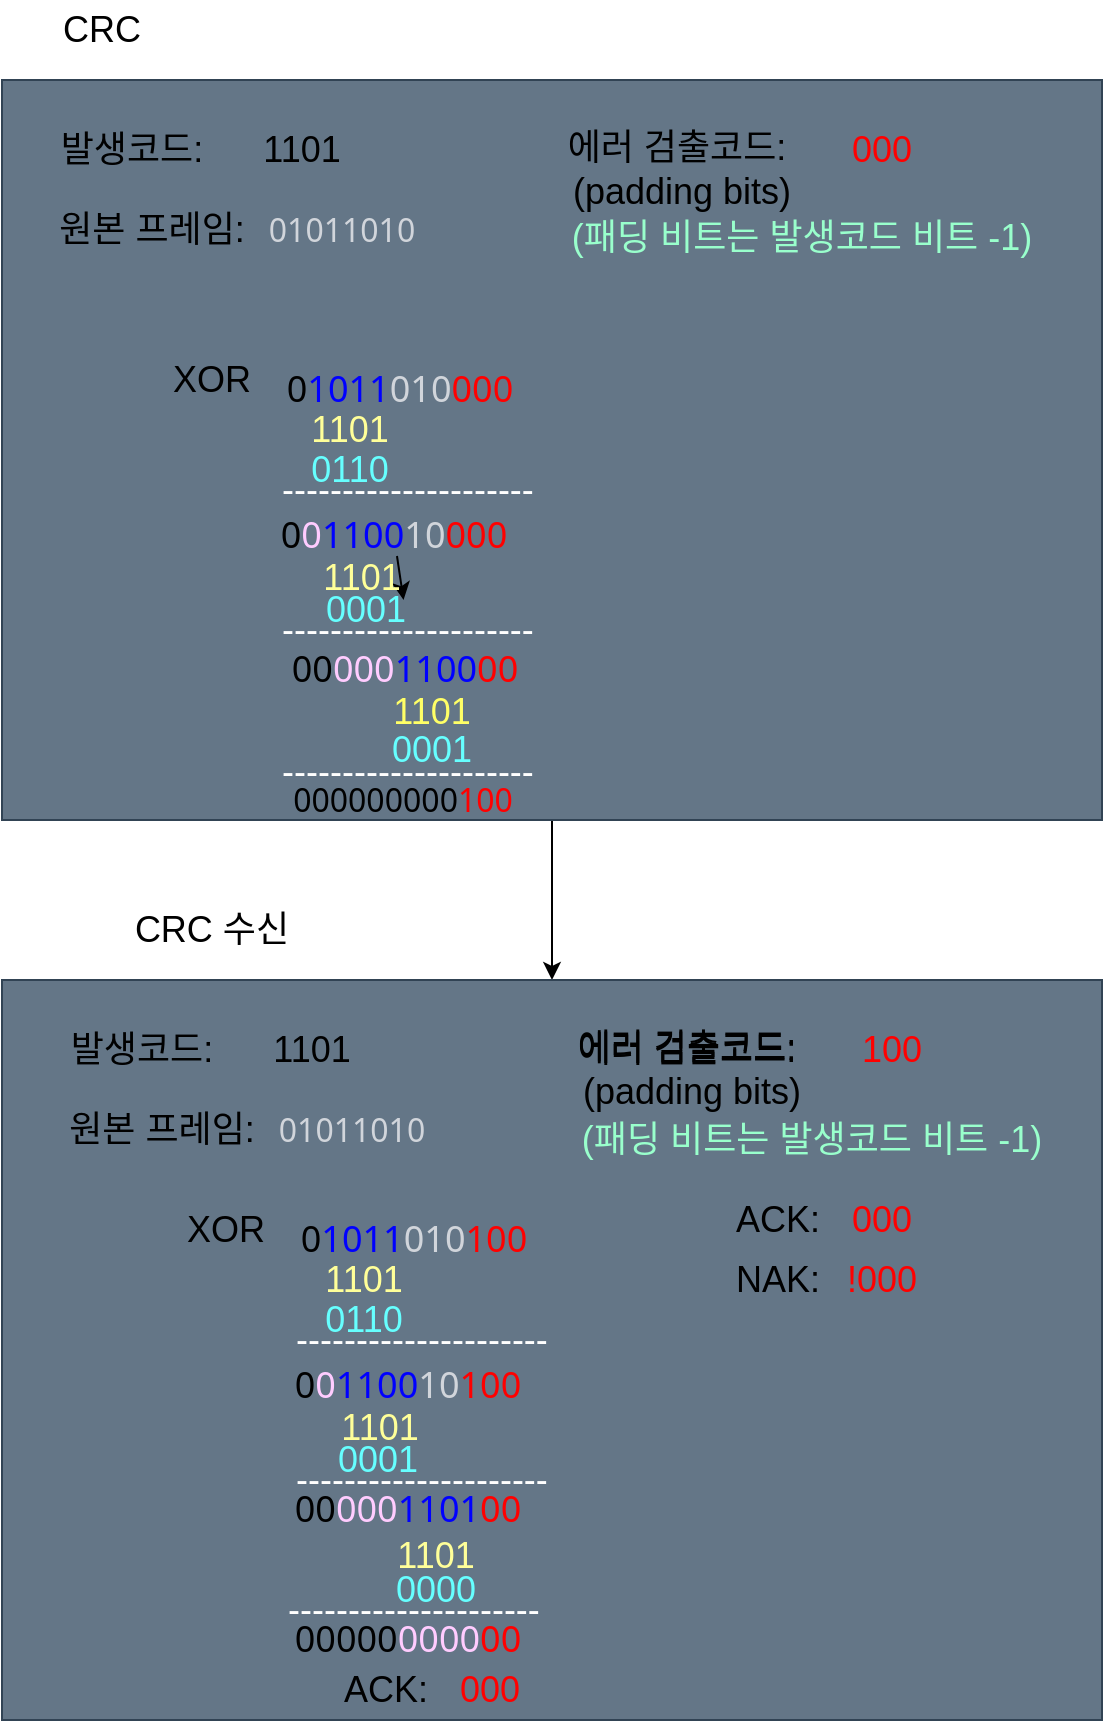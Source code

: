 <mxfile>
    <diagram id="ZShBzIC5MjgdAZfmaBon" name="페이지-1">
        <mxGraphModel dx="1155" dy="619" grid="1" gridSize="10" guides="1" tooltips="1" connect="1" arrows="1" fold="1" page="1" pageScale="1" pageWidth="827" pageHeight="1169" math="0" shadow="0">
            <root>
                <mxCell id="0"/>
                <mxCell id="1" parent="0"/>
                <mxCell id="3" value="&lt;font style=&quot;font-size: 18px;&quot;&gt;CRC&lt;/font&gt;" style="text;html=1;strokeColor=none;fillColor=none;align=center;verticalAlign=middle;whiteSpace=wrap;rounded=0;" vertex="1" parent="1">
                    <mxGeometry x="130" y="40" width="60" height="30" as="geometry"/>
                </mxCell>
                <mxCell id="35" style="edgeStyle=none;html=1;fontSize=18;fontColor=#000000;entryX=0.5;entryY=0;entryDx=0;entryDy=0;" edge="1" parent="1" source="4" target="36">
                    <mxGeometry relative="1" as="geometry">
                        <mxPoint x="385" y="550" as="targetPoint"/>
                    </mxGeometry>
                </mxCell>
                <mxCell id="4" value="" style="rounded=0;whiteSpace=wrap;html=1;fillColor=#647687;strokeColor=#314354;fontColor=#ffffff;" vertex="1" parent="1">
                    <mxGeometry x="110" y="80" width="550" height="370" as="geometry"/>
                </mxCell>
                <mxCell id="5" value="&lt;font style=&quot;font-size: 18px;&quot;&gt;1101&lt;/font&gt;" style="text;html=1;strokeColor=none;fillColor=none;align=center;verticalAlign=middle;whiteSpace=wrap;rounded=0;" vertex="1" parent="1">
                    <mxGeometry x="230" y="100" width="60" height="30" as="geometry"/>
                </mxCell>
                <mxCell id="6" value="&lt;span style=&quot;font-size: 18px;&quot;&gt;원본 프레임:&lt;/span&gt;" style="text;html=1;strokeColor=none;fillColor=none;align=center;verticalAlign=middle;whiteSpace=wrap;rounded=0;" vertex="1" parent="1">
                    <mxGeometry x="120" y="140" width="130" height="30" as="geometry"/>
                </mxCell>
                <mxCell id="7" value="&lt;span style=&quot;font-size: 18px;&quot;&gt;발생코드:&lt;/span&gt;" style="text;html=1;strokeColor=none;fillColor=none;align=center;verticalAlign=middle;whiteSpace=wrap;rounded=0;" vertex="1" parent="1">
                    <mxGeometry x="110" y="100" width="130" height="30" as="geometry"/>
                </mxCell>
                <mxCell id="10" value="&lt;span style=&quot;color: rgb(209, 213, 219); font-family: Söhne, ui-sans-serif, system-ui, -apple-system, &amp;quot;Segoe UI&amp;quot;, Roboto, Ubuntu, Cantarell, &amp;quot;Noto Sans&amp;quot;, sans-serif, &amp;quot;Helvetica Neue&amp;quot;, Arial, &amp;quot;Apple Color Emoji&amp;quot;, &amp;quot;Segoe UI Emoji&amp;quot;, &amp;quot;Segoe UI Symbol&amp;quot;, &amp;quot;Noto Color Emoji&amp;quot;; font-size: 16px; text-align: start;&quot;&gt;01011010&lt;/span&gt;" style="text;html=1;strokeColor=none;fillColor=none;align=center;verticalAlign=middle;whiteSpace=wrap;rounded=0;" vertex="1" parent="1">
                    <mxGeometry x="250" y="140" width="60" height="30" as="geometry"/>
                </mxCell>
                <mxCell id="11" value="&lt;font style=&quot;font-size: 18px;&quot;&gt;&lt;span style=&quot;font-family: Söhne, ui-sans-serif, system-ui, -apple-system, &amp;quot;Segoe UI&amp;quot;, Roboto, Ubuntu, Cantarell, &amp;quot;Noto Sans&amp;quot;, sans-serif, &amp;quot;Helvetica Neue&amp;quot;, Arial, &amp;quot;Apple Color Emoji&amp;quot;, &amp;quot;Segoe UI Emoji&amp;quot;, &amp;quot;Segoe UI Symbol&amp;quot;, &amp;quot;Noto Color Emoji&amp;quot;; text-align: start;&quot;&gt;&lt;font style=&quot;font-size: 18px;&quot; color=&quot;#000000&quot;&gt;0&lt;/font&gt;&lt;font style=&quot;font-size: 18px;&quot; color=&quot;#0000ff&quot;&gt;1011&lt;/font&gt;&lt;/span&gt;&lt;span style=&quot;color: rgb(209, 213, 219); font-family: Söhne, ui-sans-serif, system-ui, -apple-system, &amp;quot;Segoe UI&amp;quot;, Roboto, Ubuntu, Cantarell, &amp;quot;Noto Sans&amp;quot;, sans-serif, &amp;quot;Helvetica Neue&amp;quot;, Arial, &amp;quot;Apple Color Emoji&amp;quot;, &amp;quot;Segoe UI Emoji&amp;quot;, &amp;quot;Segoe UI Symbol&amp;quot;, &amp;quot;Noto Color Emoji&amp;quot;; text-align: start;&quot;&gt;010&lt;/span&gt;&lt;span style=&quot;font-family: Söhne, ui-sans-serif, system-ui, -apple-system, &amp;quot;Segoe UI&amp;quot;, Roboto, Ubuntu, Cantarell, &amp;quot;Noto Sans&amp;quot;, sans-serif, &amp;quot;Helvetica Neue&amp;quot;, Arial, &amp;quot;Apple Color Emoji&amp;quot;, &amp;quot;Segoe UI Emoji&amp;quot;, &amp;quot;Segoe UI Symbol&amp;quot;, &amp;quot;Noto Color Emoji&amp;quot;; text-align: start;&quot;&gt;&lt;font style=&quot;font-size: 18px;&quot; color=&quot;#ff0000&quot;&gt;000&lt;/font&gt;&lt;/span&gt;&lt;/font&gt;" style="text;html=1;strokeColor=none;fillColor=none;align=center;verticalAlign=middle;whiteSpace=wrap;rounded=0;" vertex="1" parent="1">
                    <mxGeometry x="279" y="225" width="60" height="20" as="geometry"/>
                </mxCell>
                <mxCell id="12" value="&lt;span style=&quot;font-size: 18px;&quot;&gt;에러 검출코드:&amp;nbsp;&lt;br&gt;(padding bits)&lt;br&gt;&lt;/span&gt;" style="text;html=1;strokeColor=none;fillColor=none;align=center;verticalAlign=middle;whiteSpace=wrap;rounded=0;" vertex="1" parent="1">
                    <mxGeometry x="360" y="110" width="180" height="30" as="geometry"/>
                </mxCell>
                <mxCell id="13" value="&lt;font color=&quot;#ff0000&quot; style=&quot;font-size: 18px;&quot;&gt;000&lt;/font&gt;" style="text;html=1;strokeColor=none;fillColor=none;align=center;verticalAlign=middle;whiteSpace=wrap;rounded=0;" vertex="1" parent="1">
                    <mxGeometry x="520" y="100" width="60" height="30" as="geometry"/>
                </mxCell>
                <mxCell id="15" value="&lt;span style=&quot;font-size: 18px;&quot;&gt;XOR&lt;/span&gt;" style="text;html=1;strokeColor=none;fillColor=none;align=center;verticalAlign=middle;whiteSpace=wrap;rounded=0;" vertex="1" parent="1">
                    <mxGeometry x="150" y="215" width="130" height="30" as="geometry"/>
                </mxCell>
                <mxCell id="16" value="&lt;font color=&quot;#ffff99&quot; style=&quot;font-size: 18px;&quot;&gt;1101&lt;/font&gt;" style="text;html=1;strokeColor=none;fillColor=none;align=center;verticalAlign=middle;whiteSpace=wrap;rounded=0;" vertex="1" parent="1">
                    <mxGeometry x="254" y="240" width="60" height="30" as="geometry"/>
                </mxCell>
                <mxCell id="17" value="&lt;font color=&quot;#66ffff&quot; style=&quot;font-size: 18px;&quot;&gt;0110&lt;/font&gt;" style="text;html=1;strokeColor=none;fillColor=none;align=center;verticalAlign=middle;whiteSpace=wrap;rounded=0;" vertex="1" parent="1">
                    <mxGeometry x="254" y="260" width="60" height="30" as="geometry"/>
                </mxCell>
                <mxCell id="18" value="&lt;span style=&quot;font-size: 18px;&quot;&gt;&lt;font color=&quot;#99ffcc&quot;&gt;(패딩 비트는 발생코드 비트 -1)&lt;/font&gt;&lt;/span&gt;" style="text;html=1;strokeColor=none;fillColor=none;align=center;verticalAlign=middle;whiteSpace=wrap;rounded=0;" vertex="1" parent="1">
                    <mxGeometry x="370" y="144" width="280" height="30" as="geometry"/>
                </mxCell>
                <mxCell id="21" value="&lt;font color=&quot;#ffffff&quot; style=&quot;font-size: 18px;&quot;&gt;---------------------&lt;/font&gt;" style="text;html=1;strokeColor=none;fillColor=none;align=center;verticalAlign=middle;whiteSpace=wrap;rounded=0;" vertex="1" parent="1">
                    <mxGeometry x="220" y="270" width="186" height="30" as="geometry"/>
                </mxCell>
                <mxCell id="60" value="" style="edgeStyle=none;html=1;fontSize=18;fontColor=#F0F0F0;" edge="1" parent="1" source="23" target="28">
                    <mxGeometry relative="1" as="geometry"/>
                </mxCell>
                <mxCell id="23" value="&lt;font style=&quot;font-size: 18px;&quot;&gt;&lt;span style=&quot;font-family: Söhne, ui-sans-serif, system-ui, -apple-system, &amp;quot;Segoe UI&amp;quot;, Roboto, Ubuntu, Cantarell, &amp;quot;Noto Sans&amp;quot;, sans-serif, &amp;quot;Helvetica Neue&amp;quot;, Arial, &amp;quot;Apple Color Emoji&amp;quot;, &amp;quot;Segoe UI Emoji&amp;quot;, &amp;quot;Segoe UI Symbol&amp;quot;, &amp;quot;Noto Color Emoji&amp;quot;; text-align: start;&quot;&gt;&lt;font style=&quot;font-size: 18px;&quot; color=&quot;#000000&quot;&gt;0&lt;/font&gt;&lt;font color=&quot;#ffccff&quot; style=&quot;font-size: 18px;&quot;&gt;0&lt;/font&gt;&lt;font style=&quot;font-size: 18px;&quot; color=&quot;#0000ff&quot;&gt;110&lt;/font&gt;&lt;/span&gt;&lt;span style=&quot;font-family: Söhne, ui-sans-serif, system-ui, -apple-system, &amp;quot;Segoe UI&amp;quot;, Roboto, Ubuntu, Cantarell, &amp;quot;Noto Sans&amp;quot;, sans-serif, &amp;quot;Helvetica Neue&amp;quot;, Arial, &amp;quot;Apple Color Emoji&amp;quot;, &amp;quot;Segoe UI Emoji&amp;quot;, &amp;quot;Segoe UI Symbol&amp;quot;, &amp;quot;Noto Color Emoji&amp;quot;; text-align: start;&quot;&gt;&lt;font style=&quot;font-size: 18px;&quot; color=&quot;#0000ff&quot;&gt;0&lt;/font&gt;&lt;/span&gt;&lt;span style=&quot;color: rgb(209, 213, 219); font-family: Söhne, ui-sans-serif, system-ui, -apple-system, &amp;quot;Segoe UI&amp;quot;, Roboto, Ubuntu, Cantarell, &amp;quot;Noto Sans&amp;quot;, sans-serif, &amp;quot;Helvetica Neue&amp;quot;, Arial, &amp;quot;Apple Color Emoji&amp;quot;, &amp;quot;Segoe UI Emoji&amp;quot;, &amp;quot;Segoe UI Symbol&amp;quot;, &amp;quot;Noto Color Emoji&amp;quot;; text-align: start;&quot;&gt;10&lt;/span&gt;&lt;span style=&quot;font-family: Söhne, ui-sans-serif, system-ui, -apple-system, &amp;quot;Segoe UI&amp;quot;, Roboto, Ubuntu, Cantarell, &amp;quot;Noto Sans&amp;quot;, sans-serif, &amp;quot;Helvetica Neue&amp;quot;, Arial, &amp;quot;Apple Color Emoji&amp;quot;, &amp;quot;Segoe UI Emoji&amp;quot;, &amp;quot;Segoe UI Symbol&amp;quot;, &amp;quot;Noto Color Emoji&amp;quot;; text-align: start;&quot;&gt;&lt;font style=&quot;font-size: 18px;&quot; color=&quot;#ff0000&quot;&gt;000&lt;/font&gt;&lt;/span&gt;&lt;/font&gt;" style="text;html=1;strokeColor=none;fillColor=none;align=center;verticalAlign=middle;whiteSpace=wrap;rounded=0;" vertex="1" parent="1">
                    <mxGeometry x="276" y="298" width="60" height="20" as="geometry"/>
                </mxCell>
                <mxCell id="26" value="&lt;font color=&quot;#ffff99&quot; style=&quot;font-size: 18px;&quot;&gt;1101&lt;/font&gt;" style="text;html=1;strokeColor=none;fillColor=none;align=center;verticalAlign=middle;whiteSpace=wrap;rounded=0;" vertex="1" parent="1">
                    <mxGeometry x="260" y="314" width="60" height="30" as="geometry"/>
                </mxCell>
                <mxCell id="27" value="&lt;font color=&quot;#66ffff&quot; style=&quot;font-size: 18px;&quot;&gt;0001&lt;/font&gt;" style="text;html=1;strokeColor=none;fillColor=none;align=center;verticalAlign=middle;whiteSpace=wrap;rounded=0;" vertex="1" parent="1">
                    <mxGeometry x="262" y="330" width="60" height="30" as="geometry"/>
                </mxCell>
                <mxCell id="28" value="&lt;font color=&quot;#ffffff&quot; style=&quot;font-size: 18px;&quot;&gt;---------------------&lt;/font&gt;" style="text;html=1;strokeColor=none;fillColor=none;align=center;verticalAlign=middle;whiteSpace=wrap;rounded=0;" vertex="1" parent="1">
                    <mxGeometry x="220" y="340" width="186" height="30" as="geometry"/>
                </mxCell>
                <mxCell id="29" value="&lt;font style=&quot;font-size: 18px;&quot;&gt;&lt;span style=&quot;font-family: Söhne, ui-sans-serif, system-ui, -apple-system, &amp;quot;Segoe UI&amp;quot;, Roboto, Ubuntu, Cantarell, &amp;quot;Noto Sans&amp;quot;, sans-serif, &amp;quot;Helvetica Neue&amp;quot;, Arial, &amp;quot;Apple Color Emoji&amp;quot;, &amp;quot;Segoe UI Emoji&amp;quot;, &amp;quot;Segoe UI Symbol&amp;quot;, &amp;quot;Noto Color Emoji&amp;quot;; text-align: start;&quot;&gt;&lt;font style=&quot;font-size: 18px;&quot; color=&quot;#000000&quot;&gt;00&lt;/font&gt;&lt;font color=&quot;#ffccff&quot; style=&quot;font-size: 18px;&quot;&gt;000&lt;/font&gt;&lt;font color=&quot;#0000ff&quot; style=&quot;font-size: 18px;&quot;&gt;1&lt;/font&gt;&lt;/span&gt;&lt;span style=&quot;font-family: Söhne, ui-sans-serif, system-ui, -apple-system, &amp;quot;Segoe UI&amp;quot;, Roboto, Ubuntu, Cantarell, &amp;quot;Noto Sans&amp;quot;, sans-serif, &amp;quot;Helvetica Neue&amp;quot;, Arial, &amp;quot;Apple Color Emoji&amp;quot;, &amp;quot;Segoe UI Emoji&amp;quot;, &amp;quot;Segoe UI Symbol&amp;quot;, &amp;quot;Noto Color Emoji&amp;quot;; text-align: start;&quot;&gt;&lt;font style=&quot;font-size: 18px;&quot; color=&quot;#0000ff&quot;&gt;10&lt;/font&gt;&lt;/span&gt;&lt;span style=&quot;font-family: Söhne, ui-sans-serif, system-ui, -apple-system, &amp;quot;Segoe UI&amp;quot;, Roboto, Ubuntu, Cantarell, &amp;quot;Noto Sans&amp;quot;, sans-serif, &amp;quot;Helvetica Neue&amp;quot;, Arial, &amp;quot;Apple Color Emoji&amp;quot;, &amp;quot;Segoe UI Emoji&amp;quot;, &amp;quot;Segoe UI Symbol&amp;quot;, &amp;quot;Noto Color Emoji&amp;quot;; text-align: start;&quot;&gt;&lt;font style=&quot;font-size: 18px;&quot; color=&quot;#0000ff&quot;&gt;0&lt;/font&gt;&lt;font style=&quot;font-size: 18px;&quot; color=&quot;#ff0000&quot;&gt;00&lt;/font&gt;&lt;/span&gt;&lt;/font&gt;" style="text;html=1;strokeColor=none;fillColor=none;align=center;verticalAlign=middle;whiteSpace=wrap;rounded=0;" vertex="1" parent="1">
                    <mxGeometry x="290.5" y="364" width="41" height="21" as="geometry"/>
                </mxCell>
                <mxCell id="30" value="&lt;font color=&quot;#ffff66&quot; style=&quot;font-size: 18px;&quot;&gt;1101&lt;/font&gt;" style="text;html=1;strokeColor=none;fillColor=none;align=center;verticalAlign=middle;whiteSpace=wrap;rounded=0;" vertex="1" parent="1">
                    <mxGeometry x="295" y="381" width="60" height="30" as="geometry"/>
                </mxCell>
                <mxCell id="31" value="&lt;font color=&quot;#ffffff&quot; style=&quot;font-size: 18px;&quot;&gt;---------------------&lt;/font&gt;" style="text;html=1;strokeColor=none;fillColor=none;align=center;verticalAlign=middle;whiteSpace=wrap;rounded=0;" vertex="1" parent="1">
                    <mxGeometry x="220" y="411" width="186" height="30" as="geometry"/>
                </mxCell>
                <mxCell id="33" value="&lt;font color=&quot;#66ffff&quot; style=&quot;font-size: 18px;&quot;&gt;0001&lt;/font&gt;" style="text;html=1;strokeColor=none;fillColor=none;align=center;verticalAlign=middle;whiteSpace=wrap;rounded=0;" vertex="1" parent="1">
                    <mxGeometry x="295" y="400" width="60" height="30" as="geometry"/>
                </mxCell>
                <mxCell id="34" value="&lt;span style=&quot;font-family: Söhne, ui-sans-serif, system-ui, -apple-system, &amp;quot;Segoe UI&amp;quot;, Roboto, Ubuntu, Cantarell, &amp;quot;Noto Sans&amp;quot;, sans-serif, &amp;quot;Helvetica Neue&amp;quot;, Arial, &amp;quot;Apple Color Emoji&amp;quot;, &amp;quot;Segoe UI Emoji&amp;quot;, &amp;quot;Segoe UI Symbol&amp;quot;, &amp;quot;Noto Color Emoji&amp;quot;; font-size: 16px; text-align: start;&quot;&gt;&lt;font color=&quot;#000000&quot;&gt;0000000&lt;/font&gt;&lt;/span&gt;&lt;span style=&quot;font-family: Söhne, ui-sans-serif, system-ui, -apple-system, &amp;quot;Segoe UI&amp;quot;, Roboto, Ubuntu, Cantarell, &amp;quot;Noto Sans&amp;quot;, sans-serif, &amp;quot;Helvetica Neue&amp;quot;, Arial, &amp;quot;Apple Color Emoji&amp;quot;, &amp;quot;Segoe UI Emoji&amp;quot;, &amp;quot;Segoe UI Symbol&amp;quot;, &amp;quot;Noto Color Emoji&amp;quot;; font-size: 16px; text-align: start;&quot;&gt;&lt;font color=&quot;#000000&quot;&gt;0&lt;/font&gt;&lt;/span&gt;&lt;span style=&quot;font-family: Söhne, ui-sans-serif, system-ui, -apple-system, &amp;quot;Segoe UI&amp;quot;, Roboto, Ubuntu, Cantarell, &amp;quot;Noto Sans&amp;quot;, sans-serif, &amp;quot;Helvetica Neue&amp;quot;, Arial, &amp;quot;Apple Color Emoji&amp;quot;, &amp;quot;Segoe UI Emoji&amp;quot;, &amp;quot;Segoe UI Symbol&amp;quot;, &amp;quot;Noto Color Emoji&amp;quot;; font-size: 16px; text-align: start;&quot;&gt;&lt;font color=&quot;#000000&quot;&gt;0&lt;/font&gt;&lt;font style=&quot;&quot; color=&quot;#ff0000&quot;&gt;100&lt;/font&gt;&lt;/span&gt;" style="text;html=1;strokeColor=none;fillColor=none;align=center;verticalAlign=middle;whiteSpace=wrap;rounded=0;" vertex="1" parent="1">
                    <mxGeometry x="290" y="429" width="41" height="21" as="geometry"/>
                </mxCell>
                <mxCell id="36" value="" style="rounded=0;whiteSpace=wrap;html=1;fillColor=#647687;strokeColor=#314354;fontColor=#ffffff;" vertex="1" parent="1">
                    <mxGeometry x="110" y="530" width="550" height="370" as="geometry"/>
                </mxCell>
                <mxCell id="37" value="&lt;font style=&quot;font-size: 18px;&quot;&gt;CRC 수신&lt;/font&gt;" style="text;html=1;strokeColor=none;fillColor=none;align=center;verticalAlign=middle;whiteSpace=wrap;rounded=0;" vertex="1" parent="1">
                    <mxGeometry x="170" y="490" width="90" height="30" as="geometry"/>
                </mxCell>
                <mxCell id="38" value="&lt;font style=&quot;font-size: 18px;&quot;&gt;1101&lt;/font&gt;" style="text;html=1;strokeColor=none;fillColor=none;align=center;verticalAlign=middle;whiteSpace=wrap;rounded=0;" vertex="1" parent="1">
                    <mxGeometry x="235" y="550" width="60" height="30" as="geometry"/>
                </mxCell>
                <mxCell id="39" value="&lt;span style=&quot;font-size: 18px;&quot;&gt;원본 프레임:&lt;/span&gt;" style="text;html=1;strokeColor=none;fillColor=none;align=center;verticalAlign=middle;whiteSpace=wrap;rounded=0;" vertex="1" parent="1">
                    <mxGeometry x="125" y="590" width="130" height="30" as="geometry"/>
                </mxCell>
                <mxCell id="40" value="&lt;span style=&quot;font-size: 18px;&quot;&gt;발생코드:&lt;/span&gt;" style="text;html=1;strokeColor=none;fillColor=none;align=center;verticalAlign=middle;whiteSpace=wrap;rounded=0;" vertex="1" parent="1">
                    <mxGeometry x="115" y="550" width="130" height="30" as="geometry"/>
                </mxCell>
                <mxCell id="41" value="&lt;span style=&quot;color: rgb(209, 213, 219); font-family: Söhne, ui-sans-serif, system-ui, -apple-system, &amp;quot;Segoe UI&amp;quot;, Roboto, Ubuntu, Cantarell, &amp;quot;Noto Sans&amp;quot;, sans-serif, &amp;quot;Helvetica Neue&amp;quot;, Arial, &amp;quot;Apple Color Emoji&amp;quot;, &amp;quot;Segoe UI Emoji&amp;quot;, &amp;quot;Segoe UI Symbol&amp;quot;, &amp;quot;Noto Color Emoji&amp;quot;; font-size: 16px; text-align: start;&quot;&gt;01011010&lt;/span&gt;" style="text;html=1;strokeColor=none;fillColor=none;align=center;verticalAlign=middle;whiteSpace=wrap;rounded=0;" vertex="1" parent="1">
                    <mxGeometry x="255" y="590" width="60" height="30" as="geometry"/>
                </mxCell>
                <mxCell id="42" value="&lt;span style=&quot;font-size: 18px;&quot;&gt;에러 검출코드:&amp;nbsp;&lt;/span&gt;" style="text;html=1;strokeColor=none;fillColor=none;align=center;verticalAlign=middle;whiteSpace=wrap;rounded=0;" vertex="1" parent="1">
                    <mxGeometry x="365" y="550" width="180" height="30" as="geometry"/>
                </mxCell>
                <mxCell id="43" value="&lt;font color=&quot;#ff0000&quot; style=&quot;font-size: 18px;&quot;&gt;100&lt;/font&gt;" style="text;html=1;strokeColor=none;fillColor=none;align=center;verticalAlign=middle;whiteSpace=wrap;rounded=0;" vertex="1" parent="1">
                    <mxGeometry x="525" y="550" width="60" height="30" as="geometry"/>
                </mxCell>
                <mxCell id="44" value="&lt;span style=&quot;font-size: 18px;&quot;&gt;&lt;font color=&quot;#99ffcc&quot;&gt;(패딩 비트는 발생코드 비트 -1)&lt;/font&gt;&lt;/span&gt;" style="text;html=1;strokeColor=none;fillColor=none;align=center;verticalAlign=middle;whiteSpace=wrap;rounded=0;" vertex="1" parent="1">
                    <mxGeometry x="375" y="595" width="280" height="30" as="geometry"/>
                </mxCell>
                <mxCell id="45" value="&lt;font style=&quot;font-size: 18px;&quot;&gt;&lt;span style=&quot;font-family: Söhne, ui-sans-serif, system-ui, -apple-system, &amp;quot;Segoe UI&amp;quot;, Roboto, Ubuntu, Cantarell, &amp;quot;Noto Sans&amp;quot;, sans-serif, &amp;quot;Helvetica Neue&amp;quot;, Arial, &amp;quot;Apple Color Emoji&amp;quot;, &amp;quot;Segoe UI Emoji&amp;quot;, &amp;quot;Segoe UI Symbol&amp;quot;, &amp;quot;Noto Color Emoji&amp;quot;; text-align: start;&quot;&gt;&lt;font style=&quot;font-size: 18px;&quot; color=&quot;#000000&quot;&gt;0&lt;/font&gt;&lt;font style=&quot;font-size: 18px;&quot; color=&quot;#0000ff&quot;&gt;1011&lt;/font&gt;&lt;/span&gt;&lt;span style=&quot;color: rgb(209, 213, 219); font-family: Söhne, ui-sans-serif, system-ui, -apple-system, &amp;quot;Segoe UI&amp;quot;, Roboto, Ubuntu, Cantarell, &amp;quot;Noto Sans&amp;quot;, sans-serif, &amp;quot;Helvetica Neue&amp;quot;, Arial, &amp;quot;Apple Color Emoji&amp;quot;, &amp;quot;Segoe UI Emoji&amp;quot;, &amp;quot;Segoe UI Symbol&amp;quot;, &amp;quot;Noto Color Emoji&amp;quot;; text-align: start;&quot;&gt;010&lt;/span&gt;&lt;span style=&quot;font-family: Söhne, ui-sans-serif, system-ui, -apple-system, &amp;quot;Segoe UI&amp;quot;, Roboto, Ubuntu, Cantarell, &amp;quot;Noto Sans&amp;quot;, sans-serif, &amp;quot;Helvetica Neue&amp;quot;, Arial, &amp;quot;Apple Color Emoji&amp;quot;, &amp;quot;Segoe UI Emoji&amp;quot;, &amp;quot;Segoe UI Symbol&amp;quot;, &amp;quot;Noto Color Emoji&amp;quot;; text-align: start;&quot;&gt;&lt;font style=&quot;font-size: 18px;&quot; color=&quot;#ff0000&quot;&gt;100&lt;/font&gt;&lt;/span&gt;&lt;/font&gt;" style="text;html=1;strokeColor=none;fillColor=none;align=center;verticalAlign=middle;whiteSpace=wrap;rounded=0;" vertex="1" parent="1">
                    <mxGeometry x="286" y="650" width="60" height="20" as="geometry"/>
                </mxCell>
                <mxCell id="46" value="&lt;span style=&quot;font-size: 18px;&quot;&gt;XOR&lt;/span&gt;" style="text;html=1;strokeColor=none;fillColor=none;align=center;verticalAlign=middle;whiteSpace=wrap;rounded=0;" vertex="1" parent="1">
                    <mxGeometry x="157" y="640" width="130" height="30" as="geometry"/>
                </mxCell>
                <mxCell id="47" value="&lt;font color=&quot;#ffff99&quot; style=&quot;font-size: 18px;&quot;&gt;1101&lt;/font&gt;" style="text;html=1;strokeColor=none;fillColor=none;align=center;verticalAlign=middle;whiteSpace=wrap;rounded=0;" vertex="1" parent="1">
                    <mxGeometry x="261" y="665" width="60" height="30" as="geometry"/>
                </mxCell>
                <mxCell id="48" value="&lt;font color=&quot;#66ffff&quot; style=&quot;font-size: 18px;&quot;&gt;0110&lt;/font&gt;" style="text;html=1;strokeColor=none;fillColor=none;align=center;verticalAlign=middle;whiteSpace=wrap;rounded=0;" vertex="1" parent="1">
                    <mxGeometry x="261" y="685" width="60" height="30" as="geometry"/>
                </mxCell>
                <mxCell id="49" value="&lt;font color=&quot;#ffffff&quot; style=&quot;font-size: 18px;&quot;&gt;---------------------&lt;/font&gt;" style="text;html=1;strokeColor=none;fillColor=none;align=center;verticalAlign=middle;whiteSpace=wrap;rounded=0;" vertex="1" parent="1">
                    <mxGeometry x="227" y="695" width="186" height="30" as="geometry"/>
                </mxCell>
                <mxCell id="50" value="&lt;font style=&quot;font-size: 18px;&quot;&gt;&lt;span style=&quot;font-family: Söhne, ui-sans-serif, system-ui, -apple-system, &amp;quot;Segoe UI&amp;quot;, Roboto, Ubuntu, Cantarell, &amp;quot;Noto Sans&amp;quot;, sans-serif, &amp;quot;Helvetica Neue&amp;quot;, Arial, &amp;quot;Apple Color Emoji&amp;quot;, &amp;quot;Segoe UI Emoji&amp;quot;, &amp;quot;Segoe UI Symbol&amp;quot;, &amp;quot;Noto Color Emoji&amp;quot;; text-align: start;&quot;&gt;&lt;font style=&quot;font-size: 18px;&quot; color=&quot;#000000&quot;&gt;0&lt;/font&gt;&lt;font color=&quot;#ffccff&quot; style=&quot;font-size: 18px;&quot;&gt;0&lt;/font&gt;&lt;font style=&quot;font-size: 18px;&quot; color=&quot;#0000ff&quot;&gt;110&lt;/font&gt;&lt;/span&gt;&lt;span style=&quot;font-family: Söhne, ui-sans-serif, system-ui, -apple-system, &amp;quot;Segoe UI&amp;quot;, Roboto, Ubuntu, Cantarell, &amp;quot;Noto Sans&amp;quot;, sans-serif, &amp;quot;Helvetica Neue&amp;quot;, Arial, &amp;quot;Apple Color Emoji&amp;quot;, &amp;quot;Segoe UI Emoji&amp;quot;, &amp;quot;Segoe UI Symbol&amp;quot;, &amp;quot;Noto Color Emoji&amp;quot;; text-align: start;&quot;&gt;&lt;font style=&quot;font-size: 18px;&quot; color=&quot;#0000ff&quot;&gt;0&lt;/font&gt;&lt;/span&gt;&lt;span style=&quot;color: rgb(209, 213, 219); font-family: Söhne, ui-sans-serif, system-ui, -apple-system, &amp;quot;Segoe UI&amp;quot;, Roboto, Ubuntu, Cantarell, &amp;quot;Noto Sans&amp;quot;, sans-serif, &amp;quot;Helvetica Neue&amp;quot;, Arial, &amp;quot;Apple Color Emoji&amp;quot;, &amp;quot;Segoe UI Emoji&amp;quot;, &amp;quot;Segoe UI Symbol&amp;quot;, &amp;quot;Noto Color Emoji&amp;quot;; text-align: start;&quot;&gt;10&lt;/span&gt;&lt;span style=&quot;font-family: Söhne, ui-sans-serif, system-ui, -apple-system, &amp;quot;Segoe UI&amp;quot;, Roboto, Ubuntu, Cantarell, &amp;quot;Noto Sans&amp;quot;, sans-serif, &amp;quot;Helvetica Neue&amp;quot;, Arial, &amp;quot;Apple Color Emoji&amp;quot;, &amp;quot;Segoe UI Emoji&amp;quot;, &amp;quot;Segoe UI Symbol&amp;quot;, &amp;quot;Noto Color Emoji&amp;quot;; text-align: start;&quot;&gt;&lt;font style=&quot;font-size: 18px;&quot; color=&quot;#ff0000&quot;&gt;100&lt;/font&gt;&lt;/span&gt;&lt;/font&gt;" style="text;html=1;strokeColor=none;fillColor=none;align=center;verticalAlign=middle;whiteSpace=wrap;rounded=0;" vertex="1" parent="1">
                    <mxGeometry x="283" y="723" width="60" height="20" as="geometry"/>
                </mxCell>
                <mxCell id="51" value="&lt;font color=&quot;#ffff99&quot; style=&quot;font-size: 18px;&quot;&gt;1101&lt;/font&gt;" style="text;html=1;strokeColor=none;fillColor=none;align=center;verticalAlign=middle;whiteSpace=wrap;rounded=0;" vertex="1" parent="1">
                    <mxGeometry x="269" y="739" width="60" height="30" as="geometry"/>
                </mxCell>
                <mxCell id="52" value="&lt;font color=&quot;#66ffff&quot; style=&quot;font-size: 18px;&quot;&gt;0001&lt;/font&gt;" style="text;html=1;strokeColor=none;fillColor=none;align=center;verticalAlign=middle;whiteSpace=wrap;rounded=0;" vertex="1" parent="1">
                    <mxGeometry x="268" y="755" width="60" height="30" as="geometry"/>
                </mxCell>
                <mxCell id="53" value="&lt;font color=&quot;#ffffff&quot; style=&quot;font-size: 18px;&quot;&gt;---------------------&lt;/font&gt;" style="text;html=1;strokeColor=none;fillColor=none;align=center;verticalAlign=middle;whiteSpace=wrap;rounded=0;" vertex="1" parent="1">
                    <mxGeometry x="227" y="765" width="186" height="30" as="geometry"/>
                </mxCell>
                <mxCell id="61" value="&lt;font style=&quot;font-size: 18px;&quot;&gt;&lt;span style=&quot;font-family: Söhne, ui-sans-serif, system-ui, -apple-system, &amp;quot;Segoe UI&amp;quot;, Roboto, Ubuntu, Cantarell, &amp;quot;Noto Sans&amp;quot;, sans-serif, &amp;quot;Helvetica Neue&amp;quot;, Arial, &amp;quot;Apple Color Emoji&amp;quot;, &amp;quot;Segoe UI Emoji&amp;quot;, &amp;quot;Segoe UI Symbol&amp;quot;, &amp;quot;Noto Color Emoji&amp;quot;; text-align: start;&quot;&gt;&lt;font style=&quot;font-size: 18px;&quot; color=&quot;#000000&quot;&gt;0&lt;/font&gt;&lt;font color=&quot;#000000&quot; style=&quot;font-size: 18px;&quot;&gt;0&lt;/font&gt;&lt;font color=&quot;#ffccff&quot; style=&quot;font-size: 18px;&quot;&gt;000&lt;/font&gt;&lt;font color=&quot;#0000ff&quot; style=&quot;font-size: 18px;&quot;&gt;1&lt;/font&gt;&lt;/span&gt;&lt;span style=&quot;font-family: Söhne, ui-sans-serif, system-ui, -apple-system, &amp;quot;Segoe UI&amp;quot;, Roboto, Ubuntu, Cantarell, &amp;quot;Noto Sans&amp;quot;, sans-serif, &amp;quot;Helvetica Neue&amp;quot;, Arial, &amp;quot;Apple Color Emoji&amp;quot;, &amp;quot;Segoe UI Emoji&amp;quot;, &amp;quot;Segoe UI Symbol&amp;quot;, &amp;quot;Noto Color Emoji&amp;quot;; text-align: start;&quot;&gt;&lt;font color=&quot;#0000ff&quot;&gt;10&lt;/font&gt;&lt;/span&gt;&lt;span style=&quot;font-family: Söhne, ui-sans-serif, system-ui, -apple-system, &amp;quot;Segoe UI&amp;quot;, Roboto, Ubuntu, Cantarell, &amp;quot;Noto Sans&amp;quot;, sans-serif, &amp;quot;Helvetica Neue&amp;quot;, Arial, &amp;quot;Apple Color Emoji&amp;quot;, &amp;quot;Segoe UI Emoji&amp;quot;, &amp;quot;Segoe UI Symbol&amp;quot;, &amp;quot;Noto Color Emoji&amp;quot;; text-align: start;&quot;&gt;&lt;font color=&quot;#0000ff&quot; style=&quot;font-size: 18px;&quot;&gt;1&lt;/font&gt;&lt;font style=&quot;font-size: 18px;&quot; color=&quot;#ff0000&quot;&gt;00&lt;/font&gt;&lt;/span&gt;&lt;/font&gt;" style="text;html=1;strokeColor=none;fillColor=none;align=center;verticalAlign=middle;whiteSpace=wrap;rounded=0;" vertex="1" parent="1">
                    <mxGeometry x="283" y="785" width="60" height="20" as="geometry"/>
                </mxCell>
                <mxCell id="62" value="&lt;font color=&quot;#ffff99&quot; style=&quot;font-size: 18px;&quot;&gt;1101&lt;/font&gt;" style="text;html=1;strokeColor=none;fillColor=none;align=center;verticalAlign=middle;whiteSpace=wrap;rounded=0;" vertex="1" parent="1">
                    <mxGeometry x="297" y="803" width="60" height="30" as="geometry"/>
                </mxCell>
                <mxCell id="63" value="&lt;font color=&quot;#66ffff&quot; style=&quot;font-size: 18px;&quot;&gt;0000&lt;/font&gt;" style="text;html=1;strokeColor=none;fillColor=none;align=center;verticalAlign=middle;whiteSpace=wrap;rounded=0;" vertex="1" parent="1">
                    <mxGeometry x="297" y="820" width="60" height="30" as="geometry"/>
                </mxCell>
                <mxCell id="64" value="&lt;font color=&quot;#ffffff&quot; style=&quot;font-size: 18px;&quot;&gt;---------------------&lt;/font&gt;" style="text;html=1;strokeColor=none;fillColor=none;align=center;verticalAlign=middle;whiteSpace=wrap;rounded=0;" vertex="1" parent="1">
                    <mxGeometry x="223" y="830" width="186" height="30" as="geometry"/>
                </mxCell>
                <mxCell id="65" value="&lt;font style=&quot;font-size: 18px;&quot;&gt;&lt;span style=&quot;font-family: Söhne, ui-sans-serif, system-ui, -apple-system, &amp;quot;Segoe UI&amp;quot;, Roboto, Ubuntu, Cantarell, &amp;quot;Noto Sans&amp;quot;, sans-serif, &amp;quot;Helvetica Neue&amp;quot;, Arial, &amp;quot;Apple Color Emoji&amp;quot;, &amp;quot;Segoe UI Emoji&amp;quot;, &amp;quot;Segoe UI Symbol&amp;quot;, &amp;quot;Noto Color Emoji&amp;quot;; text-align: start;&quot;&gt;&lt;font style=&quot;font-size: 18px;&quot; color=&quot;#000000&quot;&gt;0&lt;/font&gt;&lt;font color=&quot;#000000&quot; style=&quot;font-size: 18px;&quot;&gt;0&lt;/font&gt;&lt;font style=&quot;font-size: 18px;&quot;&gt;&lt;font color=&quot;#000000&quot;&gt;000&lt;/font&gt;&lt;font color=&quot;#ffccff&quot;&gt;0000&lt;/font&gt;&lt;/font&gt;&lt;/span&gt;&lt;span style=&quot;font-family: Söhne, ui-sans-serif, system-ui, -apple-system, &amp;quot;Segoe UI&amp;quot;, Roboto, Ubuntu, Cantarell, &amp;quot;Noto Sans&amp;quot;, sans-serif, &amp;quot;Helvetica Neue&amp;quot;, Arial, &amp;quot;Apple Color Emoji&amp;quot;, &amp;quot;Segoe UI Emoji&amp;quot;, &amp;quot;Segoe UI Symbol&amp;quot;, &amp;quot;Noto Color Emoji&amp;quot;; text-align: start;&quot;&gt;&lt;font style=&quot;font-size: 18px;&quot; color=&quot;#ff0000&quot;&gt;00&lt;/font&gt;&lt;/span&gt;&lt;/font&gt;" style="text;html=1;strokeColor=none;fillColor=none;align=center;verticalAlign=middle;whiteSpace=wrap;rounded=0;" vertex="1" parent="1">
                    <mxGeometry x="283" y="850" width="60" height="20" as="geometry"/>
                </mxCell>
                <mxCell id="66" value="&lt;span style=&quot;font-size: 18px;&quot;&gt;ACK:&lt;/span&gt;" style="text;html=1;strokeColor=none;fillColor=none;align=center;verticalAlign=middle;whiteSpace=wrap;rounded=0;" vertex="1" parent="1">
                    <mxGeometry x="408" y="635" width="180" height="30" as="geometry"/>
                </mxCell>
                <mxCell id="67" value="&lt;font color=&quot;#ff0000&quot; style=&quot;font-size: 18px;&quot;&gt;000&lt;/font&gt;" style="text;html=1;strokeColor=none;fillColor=none;align=center;verticalAlign=middle;whiteSpace=wrap;rounded=0;" vertex="1" parent="1">
                    <mxGeometry x="520" y="635" width="60" height="30" as="geometry"/>
                </mxCell>
                <mxCell id="68" value="&lt;span style=&quot;font-size: 18px;&quot;&gt;NAK:&lt;/span&gt;" style="text;html=1;strokeColor=none;fillColor=none;align=center;verticalAlign=middle;whiteSpace=wrap;rounded=0;" vertex="1" parent="1">
                    <mxGeometry x="408" y="665" width="180" height="30" as="geometry"/>
                </mxCell>
                <mxCell id="69" value="&lt;font color=&quot;#ff0000&quot; style=&quot;font-size: 18px;&quot;&gt;!000&lt;/font&gt;" style="text;html=1;strokeColor=none;fillColor=none;align=center;verticalAlign=middle;whiteSpace=wrap;rounded=0;" vertex="1" parent="1">
                    <mxGeometry x="520" y="665" width="60" height="30" as="geometry"/>
                </mxCell>
                <mxCell id="71" value="&lt;span style=&quot;font-size: 18px;&quot;&gt;ACK:&lt;/span&gt;" style="text;html=1;strokeColor=none;fillColor=none;align=center;verticalAlign=middle;whiteSpace=wrap;rounded=0;" vertex="1" parent="1">
                    <mxGeometry x="212" y="870" width="180" height="30" as="geometry"/>
                </mxCell>
                <mxCell id="72" value="&lt;font color=&quot;#ff0000&quot; style=&quot;font-size: 18px;&quot;&gt;000&lt;/font&gt;" style="text;html=1;strokeColor=none;fillColor=none;align=center;verticalAlign=middle;whiteSpace=wrap;rounded=0;" vertex="1" parent="1">
                    <mxGeometry x="324" y="870" width="60" height="30" as="geometry"/>
                </mxCell>
                <mxCell id="73" value="&lt;span style=&quot;font-size: 18px;&quot;&gt;에러 검출코드:&amp;nbsp;&lt;br&gt;(padding bits)&lt;br&gt;&lt;/span&gt;" style="text;html=1;strokeColor=none;fillColor=none;align=center;verticalAlign=middle;whiteSpace=wrap;rounded=0;" vertex="1" parent="1">
                    <mxGeometry x="365" y="560" width="180" height="30" as="geometry"/>
                </mxCell>
            </root>
        </mxGraphModel>
    </diagram>
</mxfile>